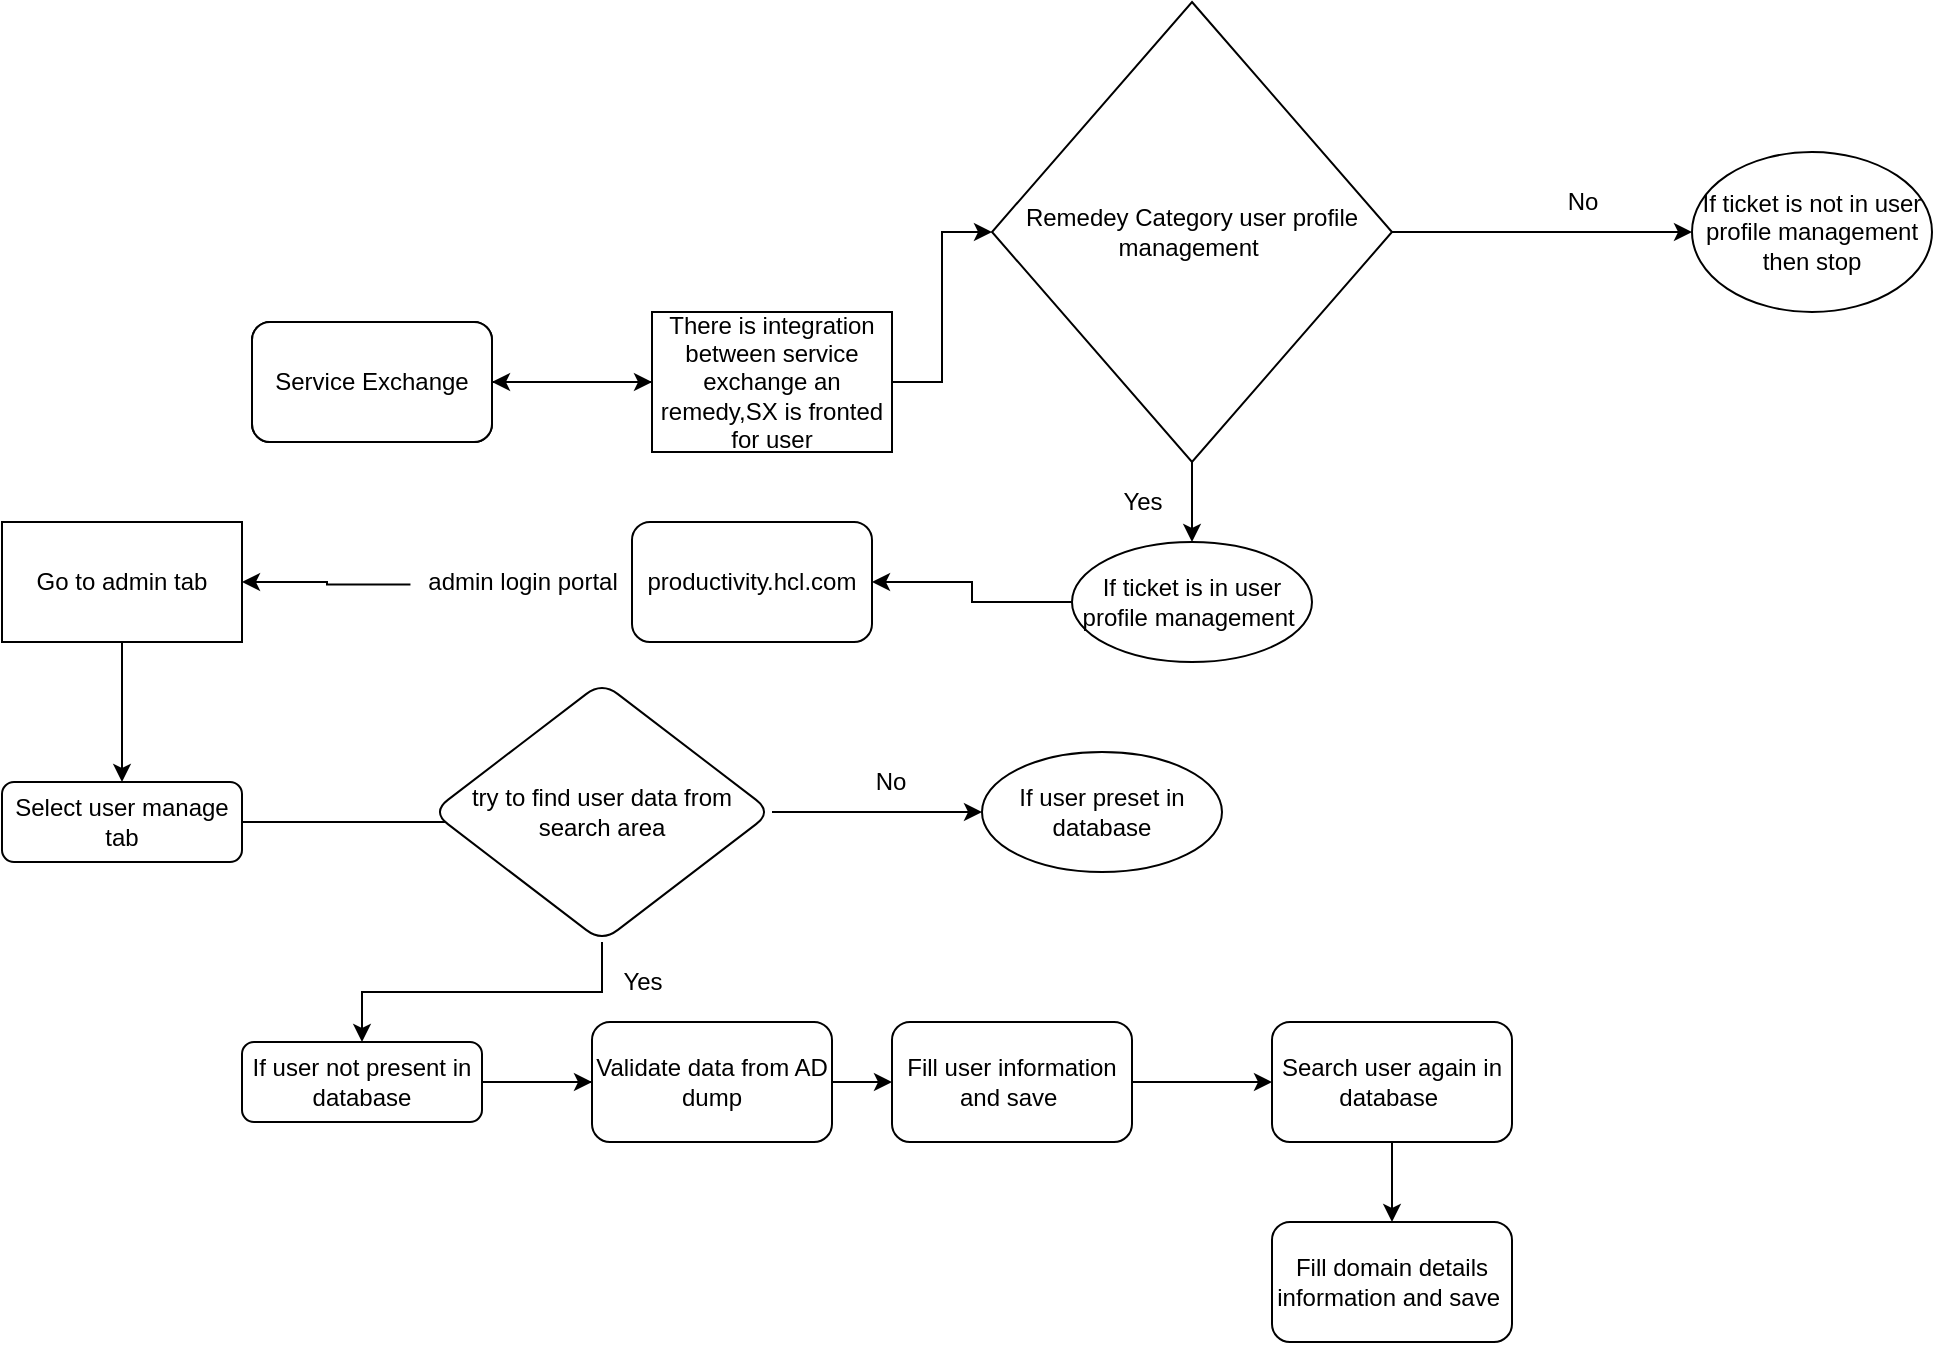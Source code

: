 <mxfile version="16.3.0" type="github">
  <diagram id="C5RBs43oDa-KdzZeNtuy" name="Page-1">
    <mxGraphModel dx="1350" dy="1713" grid="1" gridSize="10" guides="1" tooltips="1" connect="1" arrows="1" fold="1" page="1" pageScale="1" pageWidth="827" pageHeight="1169" math="0" shadow="0">
      <root>
        <mxCell id="WIyWlLk6GJQsqaUBKTNV-0" />
        <mxCell id="WIyWlLk6GJQsqaUBKTNV-1" parent="WIyWlLk6GJQsqaUBKTNV-0" />
        <mxCell id="cetacUVgxctD-D2GYmzZ-1" value="" style="edgeStyle=orthogonalEdgeStyle;rounded=0;orthogonalLoop=1;jettySize=auto;html=1;startArrow=none;" parent="WIyWlLk6GJQsqaUBKTNV-1" source="cetacUVgxctD-D2GYmzZ-11" target="cetacUVgxctD-D2GYmzZ-0" edge="1">
          <mxGeometry relative="1" as="geometry">
            <Array as="points" />
          </mxGeometry>
        </mxCell>
        <mxCell id="cetacUVgxctD-D2GYmzZ-16" value="" style="edgeStyle=orthogonalEdgeStyle;rounded=0;orthogonalLoop=1;jettySize=auto;html=1;" parent="WIyWlLk6GJQsqaUBKTNV-1" target="cetacUVgxctD-D2GYmzZ-15" edge="1">
          <mxGeometry relative="1" as="geometry">
            <mxPoint x="354" y="90" as="sourcePoint" />
            <Array as="points">
              <mxPoint x="354" y="80" />
            </Array>
          </mxGeometry>
        </mxCell>
        <mxCell id="cetacUVgxctD-D2GYmzZ-23" value="" style="edgeStyle=orthogonalEdgeStyle;rounded=0;orthogonalLoop=1;jettySize=auto;html=1;" parent="WIyWlLk6GJQsqaUBKTNV-1" source="WIyWlLk6GJQsqaUBKTNV-7" edge="1">
          <mxGeometry relative="1" as="geometry">
            <mxPoint x="280" y="200" as="targetPoint" />
          </mxGeometry>
        </mxCell>
        <mxCell id="WIyWlLk6GJQsqaUBKTNV-7" value="Select user manage tab" style="rounded=1;whiteSpace=wrap;html=1;fontSize=12;glass=0;strokeWidth=1;shadow=0;" parent="WIyWlLk6GJQsqaUBKTNV-1" vertex="1">
          <mxGeometry x="35" y="180" width="120" height="40" as="geometry" />
        </mxCell>
        <mxCell id="cetacUVgxctD-D2GYmzZ-0" value="service exchange(user raised ticket)" style="whiteSpace=wrap;html=1;rounded=1;glass=0;strokeWidth=1;shadow=0;" parent="WIyWlLk6GJQsqaUBKTNV-1" vertex="1">
          <mxGeometry x="160" y="-50" width="120" height="60" as="geometry" />
        </mxCell>
        <mxCell id="cetacUVgxctD-D2GYmzZ-12" value="" style="edgeStyle=orthogonalEdgeStyle;rounded=0;orthogonalLoop=1;jettySize=auto;html=1;" parent="WIyWlLk6GJQsqaUBKTNV-1" source="cetacUVgxctD-D2GYmzZ-3" target="cetacUVgxctD-D2GYmzZ-11" edge="1">
          <mxGeometry relative="1" as="geometry" />
        </mxCell>
        <mxCell id="cetacUVgxctD-D2GYmzZ-3" value="Service Exchange" style="whiteSpace=wrap;html=1;rounded=1;glass=0;strokeWidth=1;shadow=0;" parent="WIyWlLk6GJQsqaUBKTNV-1" vertex="1">
          <mxGeometry x="160" y="-50" width="120" height="60" as="geometry" />
        </mxCell>
        <mxCell id="cetacUVgxctD-D2GYmzZ-31" value="" style="edgeStyle=orthogonalEdgeStyle;rounded=0;orthogonalLoop=1;jettySize=auto;html=1;" parent="WIyWlLk6GJQsqaUBKTNV-1" source="cetacUVgxctD-D2GYmzZ-11" target="cetacUVgxctD-D2GYmzZ-30" edge="1">
          <mxGeometry relative="1" as="geometry" />
        </mxCell>
        <mxCell id="cetacUVgxctD-D2GYmzZ-11" value="There is integration between service exchange an remedy,SX is fronted for user" style="whiteSpace=wrap;html=1;" parent="WIyWlLk6GJQsqaUBKTNV-1" vertex="1">
          <mxGeometry x="360" y="-55" width="120" height="70" as="geometry" />
        </mxCell>
        <mxCell id="cetacUVgxctD-D2GYmzZ-15" value="productivity.hcl.com" style="whiteSpace=wrap;html=1;rounded=1;glass=0;strokeWidth=1;shadow=0;" parent="WIyWlLk6GJQsqaUBKTNV-1" vertex="1">
          <mxGeometry x="350" y="50" width="120" height="60" as="geometry" />
        </mxCell>
        <mxCell id="cetacUVgxctD-D2GYmzZ-39" value="" style="edgeStyle=orthogonalEdgeStyle;rounded=0;orthogonalLoop=1;jettySize=auto;html=1;exitX=-0.007;exitY=0.56;exitDx=0;exitDy=0;exitPerimeter=0;" parent="WIyWlLk6GJQsqaUBKTNV-1" source="cetacUVgxctD-D2GYmzZ-21" target="cetacUVgxctD-D2GYmzZ-38" edge="1">
          <mxGeometry relative="1" as="geometry" />
        </mxCell>
        <mxCell id="cetacUVgxctD-D2GYmzZ-21" value="admin login portal" style="text;html=1;align=center;verticalAlign=middle;resizable=0;points=[];autosize=1;strokeColor=none;fillColor=none;" parent="WIyWlLk6GJQsqaUBKTNV-1" vertex="1">
          <mxGeometry x="240" y="70" width="110" height="20" as="geometry" />
        </mxCell>
        <mxCell id="cetacUVgxctD-D2GYmzZ-52" value="" style="edgeStyle=orthogonalEdgeStyle;rounded=0;orthogonalLoop=1;jettySize=auto;html=1;" parent="WIyWlLk6GJQsqaUBKTNV-1" source="cetacUVgxctD-D2GYmzZ-24" target="cetacUVgxctD-D2GYmzZ-51" edge="1">
          <mxGeometry relative="1" as="geometry" />
        </mxCell>
        <mxCell id="cetacUVgxctD-D2GYmzZ-24" value="Search user again in database&amp;nbsp;" style="rounded=1;whiteSpace=wrap;html=1;glass=0;strokeWidth=1;shadow=0;" parent="WIyWlLk6GJQsqaUBKTNV-1" vertex="1">
          <mxGeometry x="670" y="300" width="120" height="60" as="geometry" />
        </mxCell>
        <mxCell id="cetacUVgxctD-D2GYmzZ-50" value="" style="edgeStyle=orthogonalEdgeStyle;rounded=0;orthogonalLoop=1;jettySize=auto;html=1;" parent="WIyWlLk6GJQsqaUBKTNV-1" source="cetacUVgxctD-D2GYmzZ-26" target="cetacUVgxctD-D2GYmzZ-24" edge="1">
          <mxGeometry relative="1" as="geometry" />
        </mxCell>
        <mxCell id="cetacUVgxctD-D2GYmzZ-26" value="Fill user information and save&amp;nbsp;" style="whiteSpace=wrap;html=1;rounded=1;glass=0;strokeWidth=1;shadow=0;" parent="WIyWlLk6GJQsqaUBKTNV-1" vertex="1">
          <mxGeometry x="480" y="300" width="120" height="60" as="geometry" />
        </mxCell>
        <mxCell id="cetacUVgxctD-D2GYmzZ-33" value="" style="edgeStyle=orthogonalEdgeStyle;rounded=0;orthogonalLoop=1;jettySize=auto;html=1;" parent="WIyWlLk6GJQsqaUBKTNV-1" source="cetacUVgxctD-D2GYmzZ-30" target="cetacUVgxctD-D2GYmzZ-32" edge="1">
          <mxGeometry relative="1" as="geometry" />
        </mxCell>
        <mxCell id="cetacUVgxctD-D2GYmzZ-35" value="" style="edgeStyle=orthogonalEdgeStyle;rounded=0;orthogonalLoop=1;jettySize=auto;html=1;" parent="WIyWlLk6GJQsqaUBKTNV-1" source="cetacUVgxctD-D2GYmzZ-30" target="cetacUVgxctD-D2GYmzZ-34" edge="1">
          <mxGeometry relative="1" as="geometry" />
        </mxCell>
        <mxCell id="cetacUVgxctD-D2GYmzZ-30" value="&lt;span&gt;Remedey Category user profile management&amp;nbsp;&lt;/span&gt;" style="rhombus;whiteSpace=wrap;html=1;" parent="WIyWlLk6GJQsqaUBKTNV-1" vertex="1">
          <mxGeometry x="530" y="-210" width="200" height="230" as="geometry" />
        </mxCell>
        <mxCell id="cetacUVgxctD-D2GYmzZ-32" value="&lt;span&gt;If ticket is not in user profile management then stop&lt;/span&gt;" style="ellipse;whiteSpace=wrap;html=1;" parent="WIyWlLk6GJQsqaUBKTNV-1" vertex="1">
          <mxGeometry x="880" y="-135" width="120" height="80" as="geometry" />
        </mxCell>
        <mxCell id="cetacUVgxctD-D2GYmzZ-37" value="" style="edgeStyle=orthogonalEdgeStyle;rounded=0;orthogonalLoop=1;jettySize=auto;html=1;" parent="WIyWlLk6GJQsqaUBKTNV-1" source="cetacUVgxctD-D2GYmzZ-34" target="cetacUVgxctD-D2GYmzZ-15" edge="1">
          <mxGeometry relative="1" as="geometry" />
        </mxCell>
        <mxCell id="cetacUVgxctD-D2GYmzZ-34" value="If ticket is in user profile management&amp;nbsp;" style="ellipse;whiteSpace=wrap;html=1;" parent="WIyWlLk6GJQsqaUBKTNV-1" vertex="1">
          <mxGeometry x="570" y="60" width="120" height="60" as="geometry" />
        </mxCell>
        <mxCell id="cetacUVgxctD-D2GYmzZ-36" value="Yes" style="text;html=1;resizable=0;autosize=1;align=center;verticalAlign=middle;points=[];fillColor=none;strokeColor=none;rounded=0;" parent="WIyWlLk6GJQsqaUBKTNV-1" vertex="1">
          <mxGeometry x="590" y="30" width="30" height="20" as="geometry" />
        </mxCell>
        <mxCell id="cetacUVgxctD-D2GYmzZ-40" value="" style="edgeStyle=orthogonalEdgeStyle;rounded=0;orthogonalLoop=1;jettySize=auto;html=1;" parent="WIyWlLk6GJQsqaUBKTNV-1" source="cetacUVgxctD-D2GYmzZ-38" target="WIyWlLk6GJQsqaUBKTNV-7" edge="1">
          <mxGeometry relative="1" as="geometry" />
        </mxCell>
        <mxCell id="cetacUVgxctD-D2GYmzZ-38" value="Go to admin tab" style="whiteSpace=wrap;html=1;" parent="WIyWlLk6GJQsqaUBKTNV-1" vertex="1">
          <mxGeometry x="35" y="50" width="120" height="60" as="geometry" />
        </mxCell>
        <mxCell id="cetacUVgxctD-D2GYmzZ-44" value="" style="edgeStyle=orthogonalEdgeStyle;rounded=0;orthogonalLoop=1;jettySize=auto;html=1;" parent="WIyWlLk6GJQsqaUBKTNV-1" source="cetacUVgxctD-D2GYmzZ-41" target="cetacUVgxctD-D2GYmzZ-43" edge="1">
          <mxGeometry relative="1" as="geometry" />
        </mxCell>
        <mxCell id="cetacUVgxctD-D2GYmzZ-48" value="" style="edgeStyle=orthogonalEdgeStyle;rounded=0;orthogonalLoop=1;jettySize=auto;html=1;" parent="WIyWlLk6GJQsqaUBKTNV-1" source="cetacUVgxctD-D2GYmzZ-41" target="cetacUVgxctD-D2GYmzZ-47" edge="1">
          <mxGeometry relative="1" as="geometry" />
        </mxCell>
        <mxCell id="cetacUVgxctD-D2GYmzZ-41" value="&lt;span&gt;try to find user data from search area&lt;/span&gt;" style="rhombus;whiteSpace=wrap;html=1;rounded=1;glass=0;strokeWidth=1;shadow=0;" parent="WIyWlLk6GJQsqaUBKTNV-1" vertex="1">
          <mxGeometry x="250" y="130" width="170" height="130" as="geometry" />
        </mxCell>
        <mxCell id="cetacUVgxctD-D2GYmzZ-43" value="If user preset in database" style="ellipse;whiteSpace=wrap;html=1;rounded=1;glass=0;strokeWidth=1;shadow=0;" parent="WIyWlLk6GJQsqaUBKTNV-1" vertex="1">
          <mxGeometry x="525" y="165" width="120" height="60" as="geometry" />
        </mxCell>
        <mxCell id="cetacUVgxctD-D2GYmzZ-45" value="No" style="text;html=1;resizable=0;autosize=1;align=center;verticalAlign=middle;points=[];fillColor=none;strokeColor=none;rounded=0;" parent="WIyWlLk6GJQsqaUBKTNV-1" vertex="1">
          <mxGeometry x="464" y="170" width="30" height="20" as="geometry" />
        </mxCell>
        <mxCell id="cetacUVgxctD-D2GYmzZ-46" value="No" style="text;html=1;resizable=0;autosize=1;align=center;verticalAlign=middle;points=[];fillColor=none;strokeColor=none;rounded=0;" parent="WIyWlLk6GJQsqaUBKTNV-1" vertex="1">
          <mxGeometry x="810" y="-120" width="30" height="20" as="geometry" />
        </mxCell>
        <mxCell id="cetacUVgxctD-D2GYmzZ-49" value="" style="edgeStyle=orthogonalEdgeStyle;rounded=0;orthogonalLoop=1;jettySize=auto;html=1;" parent="WIyWlLk6GJQsqaUBKTNV-1" source="cetacUVgxctD-D2GYmzZ-47" target="cetacUVgxctD-D2GYmzZ-26" edge="1">
          <mxGeometry relative="1" as="geometry" />
        </mxCell>
        <mxCell id="cetacUVgxctD-D2GYmzZ-57" value="" style="edgeStyle=orthogonalEdgeStyle;rounded=0;orthogonalLoop=1;jettySize=auto;html=1;" parent="WIyWlLk6GJQsqaUBKTNV-1" source="cetacUVgxctD-D2GYmzZ-47" target="cetacUVgxctD-D2GYmzZ-56" edge="1">
          <mxGeometry relative="1" as="geometry" />
        </mxCell>
        <mxCell id="cetacUVgxctD-D2GYmzZ-47" value="If user not present in database" style="whiteSpace=wrap;html=1;rounded=1;glass=0;strokeWidth=1;shadow=0;" parent="WIyWlLk6GJQsqaUBKTNV-1" vertex="1">
          <mxGeometry x="155" y="310" width="120" height="40" as="geometry" />
        </mxCell>
        <mxCell id="cetacUVgxctD-D2GYmzZ-51" value="&lt;span&gt;Fill domain details information and save&amp;nbsp;&lt;/span&gt;" style="rounded=1;whiteSpace=wrap;html=1;glass=0;strokeWidth=1;shadow=0;" parent="WIyWlLk6GJQsqaUBKTNV-1" vertex="1">
          <mxGeometry x="670" y="400" width="120" height="60" as="geometry" />
        </mxCell>
        <mxCell id="cetacUVgxctD-D2GYmzZ-53" value="Yes" style="text;html=1;resizable=0;autosize=1;align=center;verticalAlign=middle;points=[];fillColor=none;strokeColor=none;rounded=0;" parent="WIyWlLk6GJQsqaUBKTNV-1" vertex="1">
          <mxGeometry x="340" y="270" width="30" height="20" as="geometry" />
        </mxCell>
        <mxCell id="cetacUVgxctD-D2GYmzZ-56" value="Validate data from AD dump" style="whiteSpace=wrap;html=1;rounded=1;glass=0;strokeWidth=1;shadow=0;" parent="WIyWlLk6GJQsqaUBKTNV-1" vertex="1">
          <mxGeometry x="330" y="300" width="120" height="60" as="geometry" />
        </mxCell>
      </root>
    </mxGraphModel>
  </diagram>
</mxfile>
